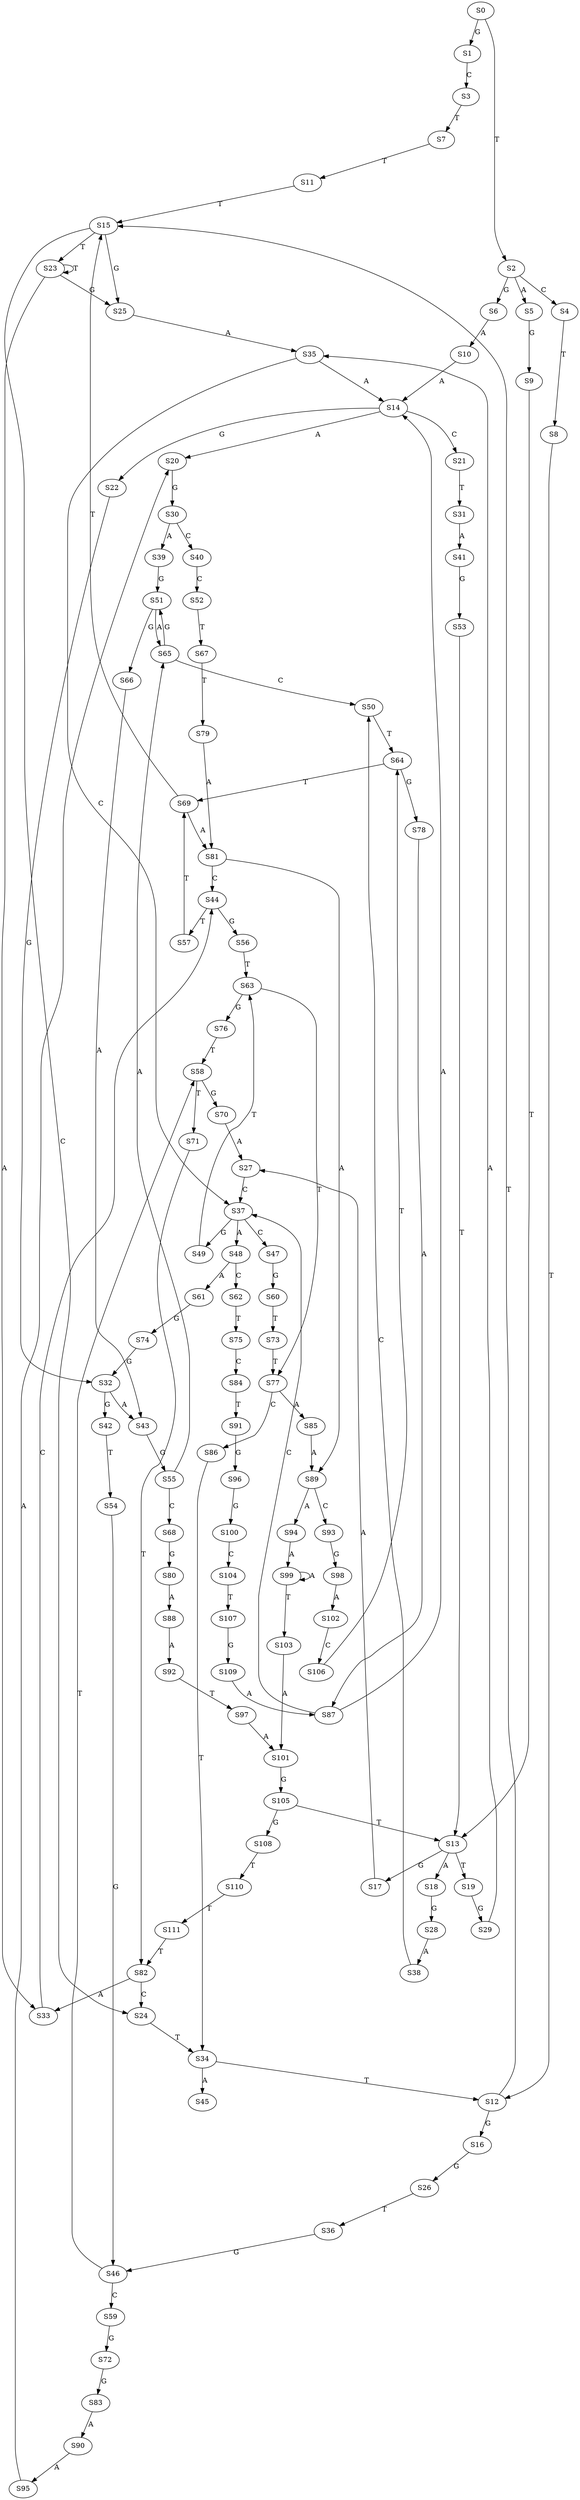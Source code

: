 strict digraph  {
	S0 -> S1 [ label = G ];
	S0 -> S2 [ label = T ];
	S1 -> S3 [ label = C ];
	S2 -> S4 [ label = C ];
	S2 -> S5 [ label = A ];
	S2 -> S6 [ label = G ];
	S3 -> S7 [ label = T ];
	S4 -> S8 [ label = T ];
	S5 -> S9 [ label = G ];
	S6 -> S10 [ label = A ];
	S7 -> S11 [ label = T ];
	S8 -> S12 [ label = T ];
	S9 -> S13 [ label = T ];
	S10 -> S14 [ label = A ];
	S11 -> S15 [ label = T ];
	S12 -> S15 [ label = T ];
	S12 -> S16 [ label = G ];
	S13 -> S17 [ label = G ];
	S13 -> S18 [ label = A ];
	S13 -> S19 [ label = T ];
	S14 -> S20 [ label = A ];
	S14 -> S21 [ label = C ];
	S14 -> S22 [ label = G ];
	S15 -> S23 [ label = T ];
	S15 -> S24 [ label = C ];
	S15 -> S25 [ label = G ];
	S16 -> S26 [ label = G ];
	S17 -> S27 [ label = A ];
	S18 -> S28 [ label = G ];
	S19 -> S29 [ label = G ];
	S20 -> S30 [ label = G ];
	S21 -> S31 [ label = T ];
	S22 -> S32 [ label = G ];
	S23 -> S33 [ label = A ];
	S23 -> S23 [ label = T ];
	S23 -> S25 [ label = G ];
	S24 -> S34 [ label = T ];
	S25 -> S35 [ label = A ];
	S26 -> S36 [ label = T ];
	S27 -> S37 [ label = C ];
	S28 -> S38 [ label = A ];
	S29 -> S35 [ label = A ];
	S30 -> S39 [ label = A ];
	S30 -> S40 [ label = C ];
	S31 -> S41 [ label = A ];
	S32 -> S42 [ label = G ];
	S32 -> S43 [ label = A ];
	S33 -> S44 [ label = C ];
	S34 -> S12 [ label = T ];
	S34 -> S45 [ label = A ];
	S35 -> S37 [ label = C ];
	S35 -> S14 [ label = A ];
	S36 -> S46 [ label = G ];
	S37 -> S47 [ label = C ];
	S37 -> S48 [ label = A ];
	S37 -> S49 [ label = G ];
	S38 -> S50 [ label = C ];
	S39 -> S51 [ label = G ];
	S40 -> S52 [ label = C ];
	S41 -> S53 [ label = G ];
	S42 -> S54 [ label = T ];
	S43 -> S55 [ label = G ];
	S44 -> S56 [ label = G ];
	S44 -> S57 [ label = T ];
	S46 -> S58 [ label = T ];
	S46 -> S59 [ label = C ];
	S47 -> S60 [ label = G ];
	S48 -> S61 [ label = A ];
	S48 -> S62 [ label = C ];
	S49 -> S63 [ label = T ];
	S50 -> S64 [ label = T ];
	S51 -> S65 [ label = A ];
	S51 -> S66 [ label = G ];
	S52 -> S67 [ label = T ];
	S53 -> S13 [ label = T ];
	S54 -> S46 [ label = G ];
	S55 -> S65 [ label = A ];
	S55 -> S68 [ label = C ];
	S56 -> S63 [ label = T ];
	S57 -> S69 [ label = T ];
	S58 -> S70 [ label = G ];
	S58 -> S71 [ label = T ];
	S59 -> S72 [ label = G ];
	S60 -> S73 [ label = T ];
	S61 -> S74 [ label = G ];
	S62 -> S75 [ label = T ];
	S63 -> S76 [ label = G ];
	S63 -> S77 [ label = T ];
	S64 -> S69 [ label = T ];
	S64 -> S78 [ label = G ];
	S65 -> S50 [ label = C ];
	S65 -> S51 [ label = G ];
	S66 -> S43 [ label = A ];
	S67 -> S79 [ label = T ];
	S68 -> S80 [ label = G ];
	S69 -> S81 [ label = A ];
	S69 -> S15 [ label = T ];
	S70 -> S27 [ label = A ];
	S71 -> S82 [ label = T ];
	S72 -> S83 [ label = G ];
	S73 -> S77 [ label = T ];
	S74 -> S32 [ label = G ];
	S75 -> S84 [ label = C ];
	S76 -> S58 [ label = T ];
	S77 -> S85 [ label = A ];
	S77 -> S86 [ label = C ];
	S78 -> S87 [ label = A ];
	S79 -> S81 [ label = A ];
	S80 -> S88 [ label = A ];
	S81 -> S44 [ label = C ];
	S81 -> S89 [ label = A ];
	S82 -> S24 [ label = C ];
	S82 -> S33 [ label = A ];
	S83 -> S90 [ label = A ];
	S84 -> S91 [ label = T ];
	S85 -> S89 [ label = A ];
	S86 -> S34 [ label = T ];
	S87 -> S37 [ label = C ];
	S87 -> S14 [ label = A ];
	S88 -> S92 [ label = A ];
	S89 -> S93 [ label = C ];
	S89 -> S94 [ label = A ];
	S90 -> S95 [ label = A ];
	S91 -> S96 [ label = G ];
	S92 -> S97 [ label = T ];
	S93 -> S98 [ label = G ];
	S94 -> S99 [ label = A ];
	S95 -> S20 [ label = A ];
	S96 -> S100 [ label = G ];
	S97 -> S101 [ label = A ];
	S98 -> S102 [ label = A ];
	S99 -> S103 [ label = T ];
	S99 -> S99 [ label = A ];
	S100 -> S104 [ label = C ];
	S101 -> S105 [ label = G ];
	S102 -> S106 [ label = C ];
	S103 -> S101 [ label = A ];
	S104 -> S107 [ label = T ];
	S105 -> S108 [ label = G ];
	S105 -> S13 [ label = T ];
	S106 -> S64 [ label = T ];
	S107 -> S109 [ label = G ];
	S108 -> S110 [ label = T ];
	S109 -> S87 [ label = A ];
	S110 -> S111 [ label = T ];
	S111 -> S82 [ label = T ];
}
